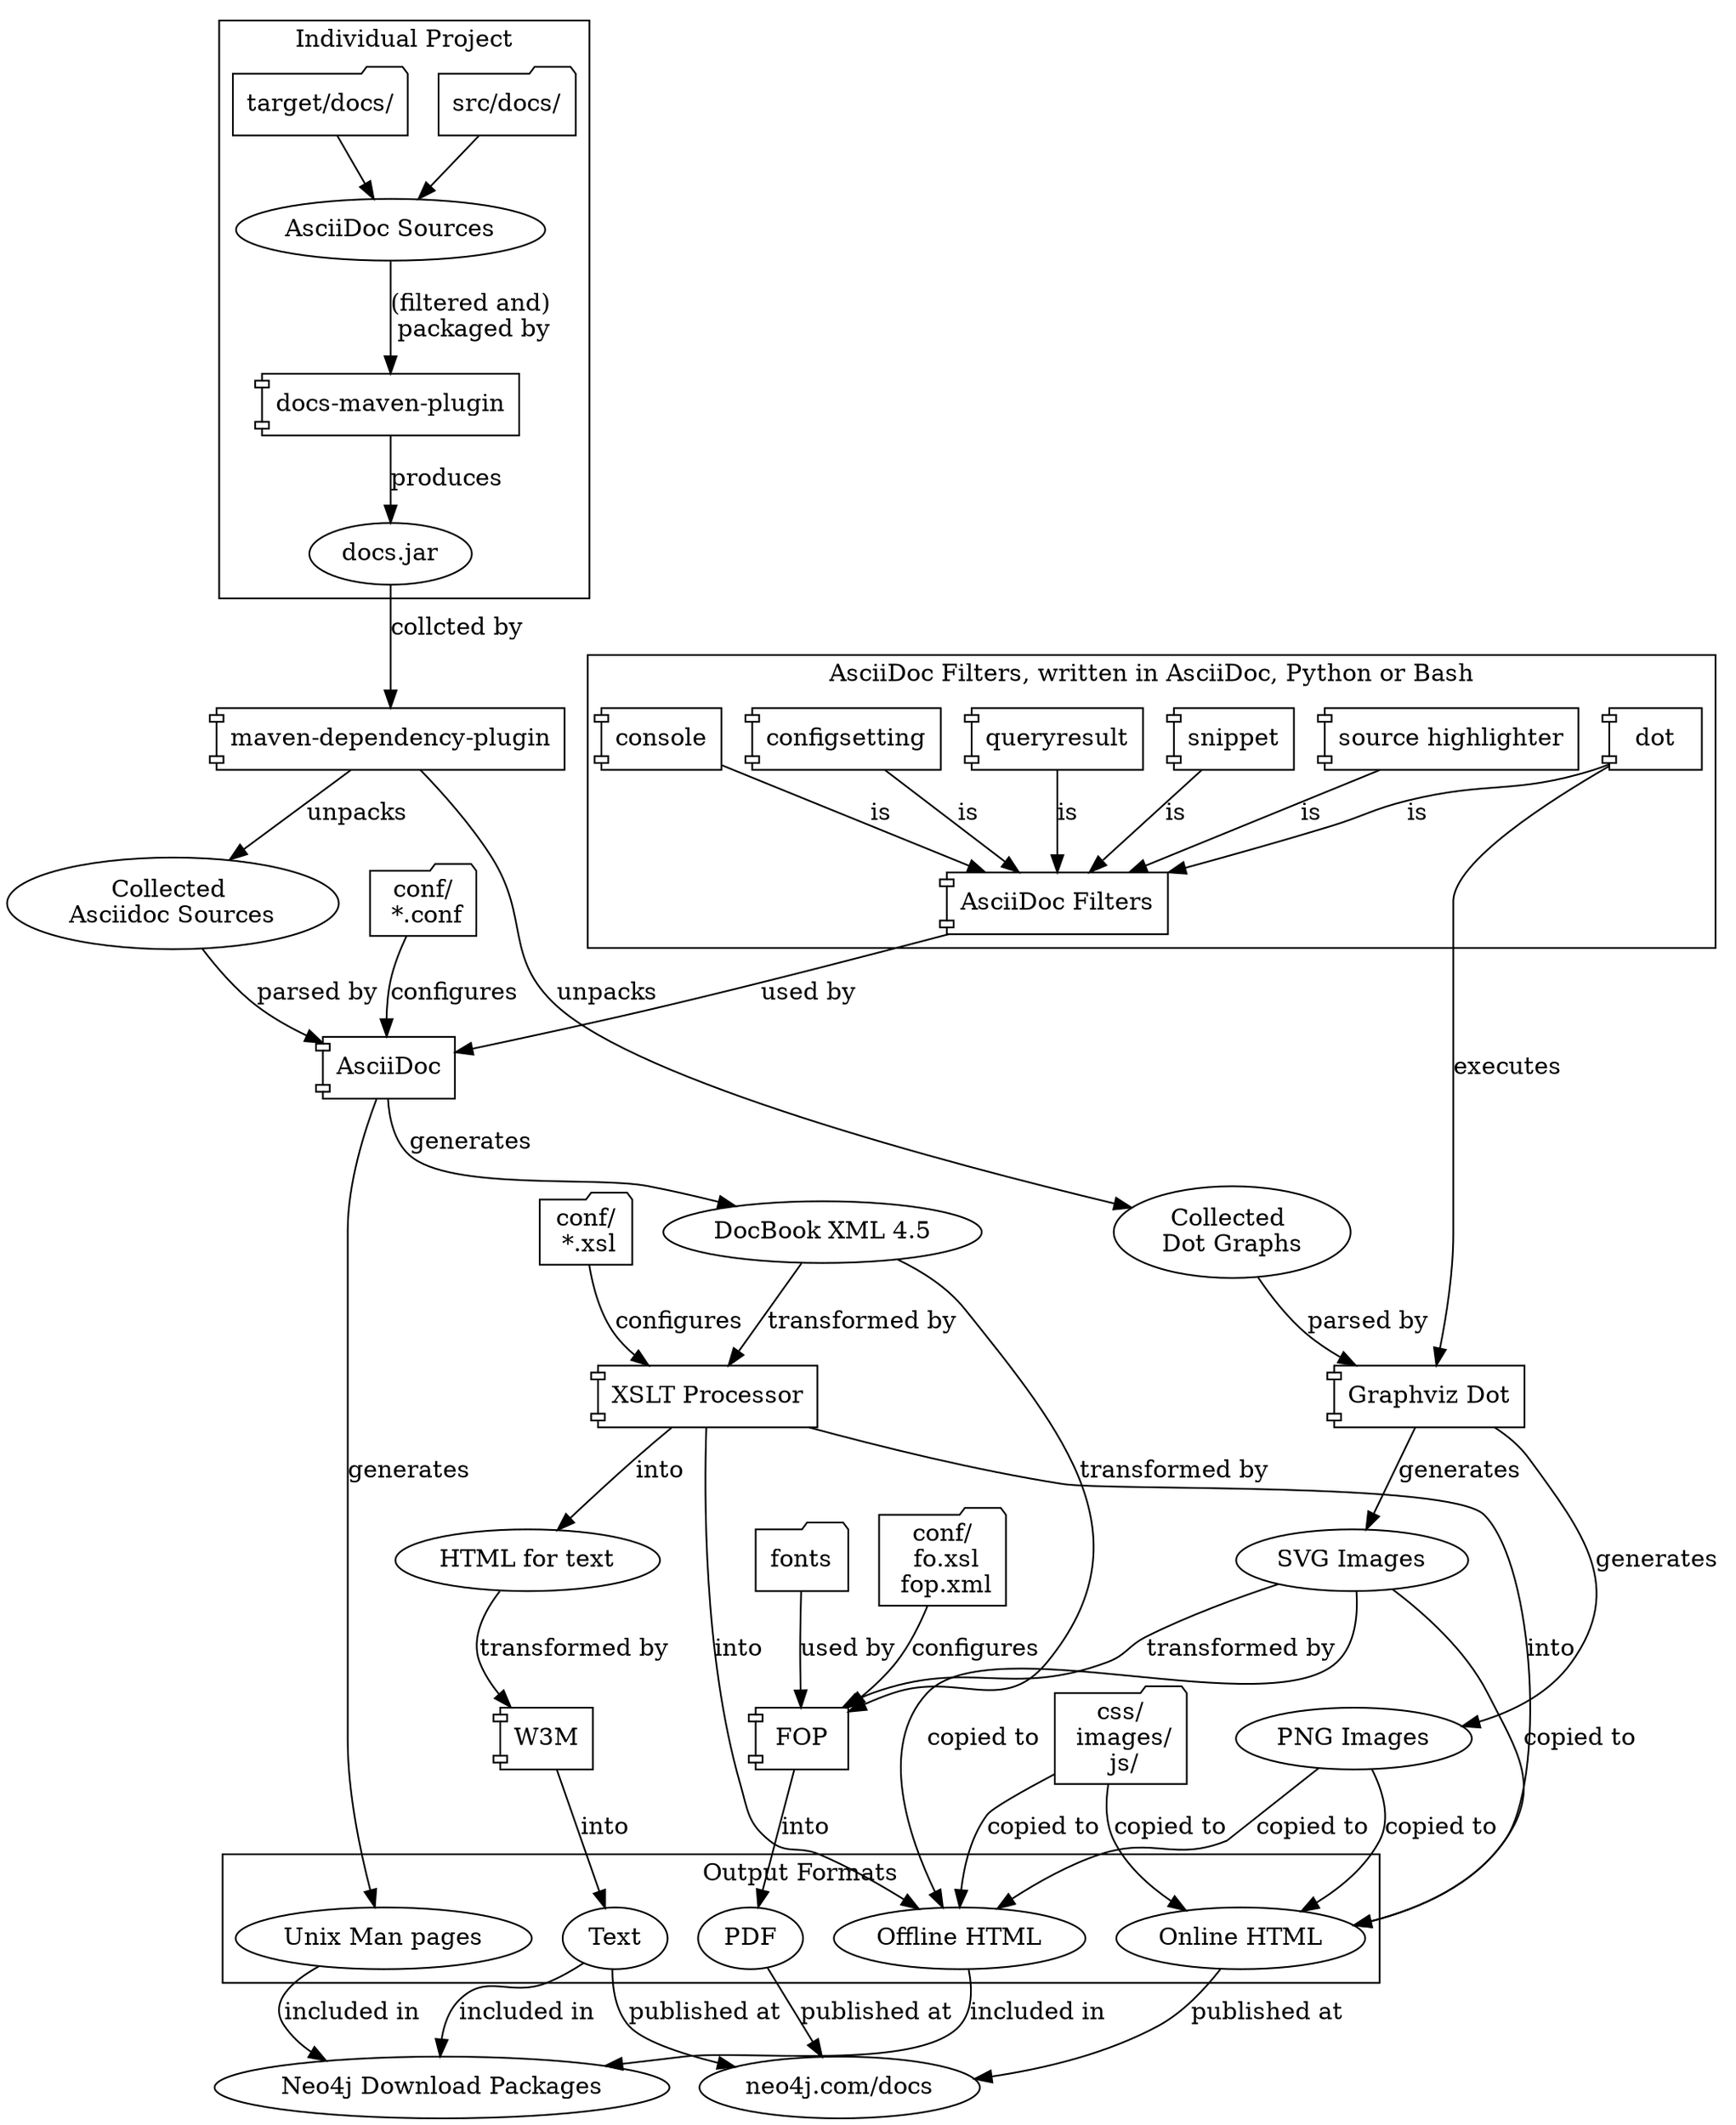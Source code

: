 digraph toolchain {
  subgraph clusterA {
    label="Individual Project"
    "srcdocs" [label="src/docs/" shape="folder"]
    "targetdocs" [label="target/docs/" shape="folder"]
    "sources" [label="AsciiDoc Sources"]
    "plugin"  [label="docs-maven-plugin" shape="component"]
    "jar"     [label="docs.jar"]
  }
  subgraph clusterB {
    label="AsciiDoc Filters, written in AsciiDoc, Python or Bash"
    "afilt"   [label="AsciiDoc Filters" shape="component"]
    "dot"     [shape="component"]
    "snippet" [shape="component"]
    "queryresult" [shape="component"]
    "configsetting" [shape="component"]
    "console" [shape="component"]
    "srcfilt" [label="source highlighter" shape="component"]
  }
  subgraph clusterC {
    label="Output Formats"
    "pdf"      [label="PDF"]
    "text"     [label="Text"]
    "offline"  [label="Offline HTML"]
    "online"   [label="Online HTML"]
    "man"      [label="Unix Man pages"]
  }
  "coll"    [label="Collected \nAsciidoc Sources"]
  "mvndep"   [label="maven-dependency-plugin" shape="component"]
  "asciidoc" [label="AsciiDoc" shape="component"]
  "docbook"  [label="DocBook XML 4.5"]
  "install"  [label="Neo4j Download Packages"]
  "docsneo"  [label="neo4j.com/docs"]
  "img"      [label="Collected \nDot Graphs"]
  "graphviz" [label="Graphviz Dot" shape="component"]
  "svg"      [label="SVG Images"]
  "png"      [label="PNG Images"]
  "fop"      [label="FOP" shape="component"]
  "xsltp"    [label="XSLT Processor" shape="component"]
  "texthtml" [label="HTML for text"]
  "w3m"      [label="W3M" shape="component"]
  "asciidoc.conf" [label="conf/\n *.conf" shape="folder"]
  "fo.conf"  [label="conf/\n fo.xsl\n fop.xml" shape="folder"]
  "xsl.conf" [label="conf/\n *.xsl" shape="folder"]
  "web"      [label="css/\n images/\n js/" shape="folder"]
  "fonts"    [label="fonts" shape="folder"]
  "srcdocs" -> "sources"
  "targetdocs" -> "sources"
  "sources" -> "plugin" [label="(filtered and) \npackaged by"]
  "plugin"  -> "jar"    [label="produces"]
  "jar"     -> "mvndep" [label="collcted by"]
  "mvndep"  -> "coll"   [label="unpacks"]
  "mvndep"  -> "img"   [label="unpacks"]
  "dot"     -> "afilt"  [label="is"]
  "snippet" -> "afilt"  [label="is"]
  "queryresult" -> "afilt" [label="is"]
  "configsetting" -> "afilt" [label="is"]
  "console" -> "afilt"  [label="is"]
  "srcfilt" -> "afilt"  [label="is"]
  "coll"    -> "asciidoc"  [label="parsed by"]
  "afilt" -> "asciidoc" [label="used by"]
  "asciidoc.conf"->"asciidoc"[label="configures"]
  "asciidoc" -> "docbook" [label="generates"]
  "asciidoc" -> "man"   [label="generates"]
  "img"     -> "graphviz" [label="parsed by"]
  "graphviz" -> "svg"   [label="generates"]
  "graphviz" -> "png"   [label="generates"]
  "dot" -> "graphviz" [label="executes"]
  "docbook" -> "fop" [label="transformed by"]
  "svg" -> "fop" [label="transformed by"]
  "fo.conf" -> "fop" [label="configures"]
  "fop" -> "pdf" [label="into"]
  "fonts" -> "fop" [label="used by"]
  "docbook" -> "xsltp" [label="transformed by"]
  "xsltp" -> "offline" [label="into"]
  "xsltp" -> "online" [label="into"]
  "xsltp" -> "texthtml" [label="into"]
  "texthtml" -> "w3m" [label="transformed by"]
  "w3m" -> "text" [label="into"]
  "xsl.conf" -> "xsltp" [label="configures"]
  "svg" -> "offline" [label="copied to"]
  "svg" -> "online" [label="copied to"]
  "png" -> "offline" [label="copied to"]
  "png" -> "online" [label="copied to"]
  "web" -> "offline" [label="copied to"]
  "web" -> "online" [label="copied to"]
  "man" -> "install" [label="included in"]
  "offline" -> "install" [label="included in"]
  "text" -> "install" [label="included in"]
  "online" -> "docsneo" [label="published at"]
  "pdf" -> "docsneo" [label="published at"]
  "text" -> "docsneo" [label="published at"]
}

